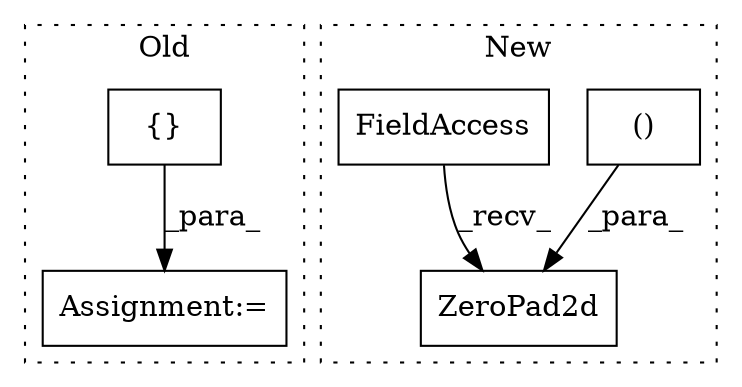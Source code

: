 digraph G {
subgraph cluster0 {
1 [label="{}" a="4" s="1831,1908" l="1,1" shape="box"];
5 [label="Assignment:=" a="7" s="1925" l="1" shape="box"];
label = "Old";
style="dotted";
}
subgraph cluster1 {
2 [label="ZeroPad2d" a="32" s="1973,2031" l="15,2" shape="box"];
3 [label="()" a="106" s="1988" l="43" shape="box"];
4 [label="FieldAccess" a="22" s="1964" l="8" shape="box"];
label = "New";
style="dotted";
}
1 -> 5 [label="_para_"];
3 -> 2 [label="_para_"];
4 -> 2 [label="_recv_"];
}